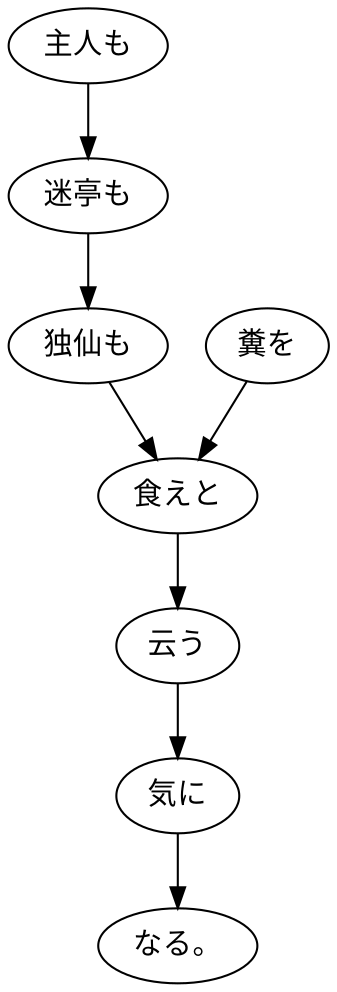 digraph graph9152 {
	node0 [label="主人も"];
	node1 [label="迷亭も"];
	node2 [label="独仙も"];
	node3 [label="糞を"];
	node4 [label="食えと"];
	node5 [label="云う"];
	node6 [label="気に"];
	node7 [label="なる。"];
	node0 -> node1;
	node1 -> node2;
	node2 -> node4;
	node3 -> node4;
	node4 -> node5;
	node5 -> node6;
	node6 -> node7;
}
